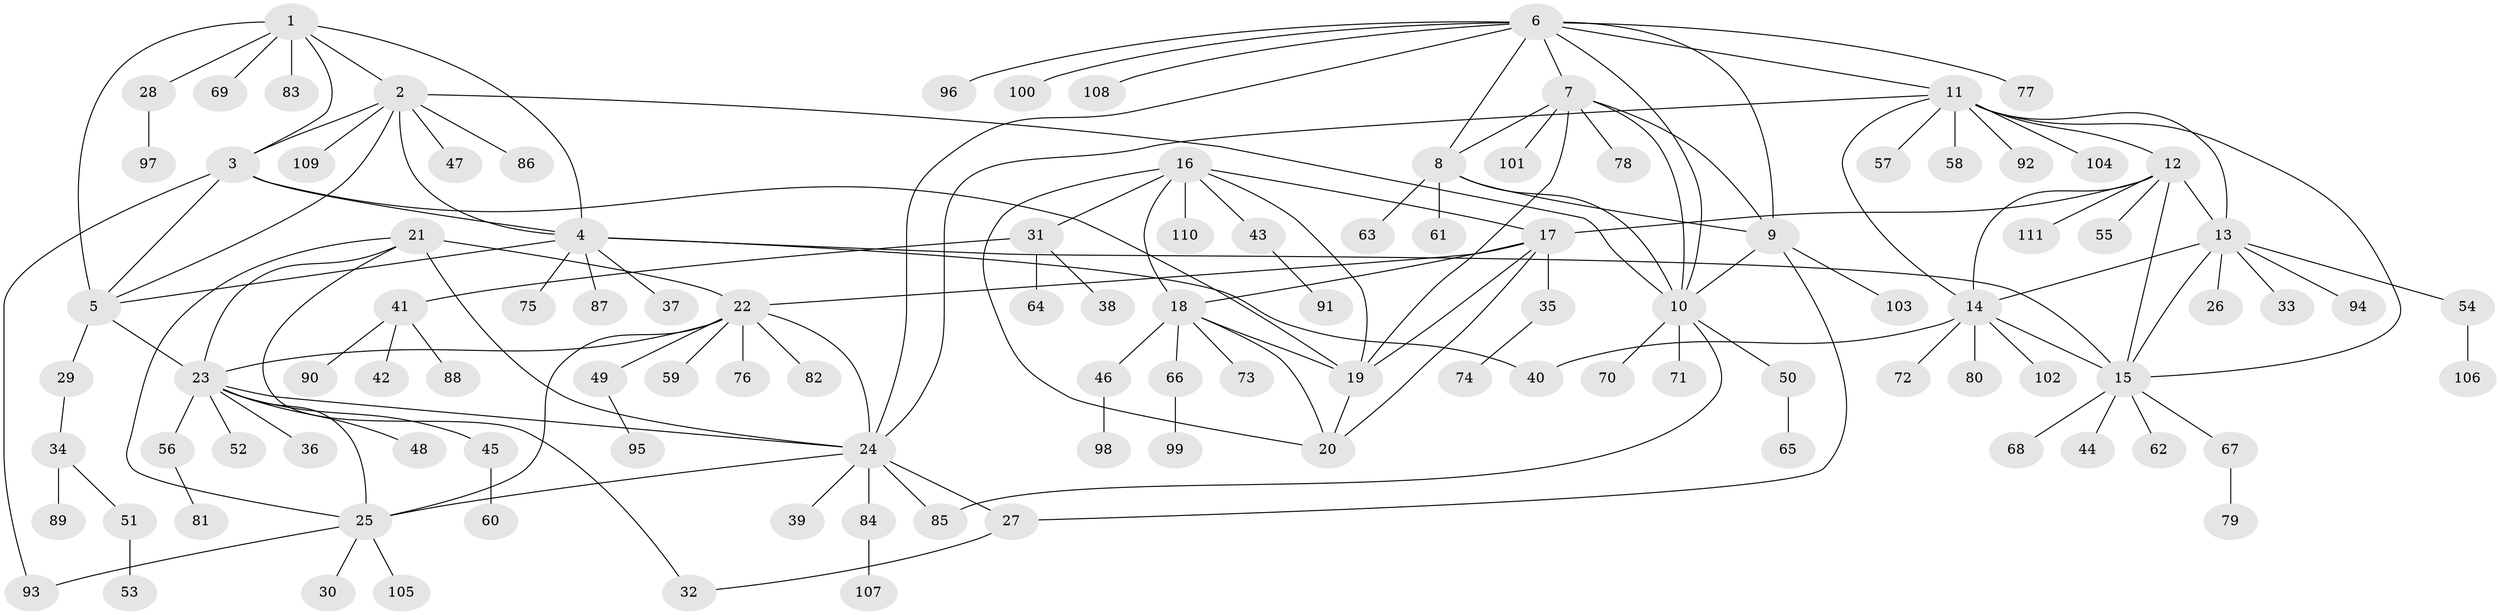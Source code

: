 // Generated by graph-tools (version 1.1) at 2025/26/03/09/25 03:26:47]
// undirected, 111 vertices, 151 edges
graph export_dot {
graph [start="1"]
  node [color=gray90,style=filled];
  1;
  2;
  3;
  4;
  5;
  6;
  7;
  8;
  9;
  10;
  11;
  12;
  13;
  14;
  15;
  16;
  17;
  18;
  19;
  20;
  21;
  22;
  23;
  24;
  25;
  26;
  27;
  28;
  29;
  30;
  31;
  32;
  33;
  34;
  35;
  36;
  37;
  38;
  39;
  40;
  41;
  42;
  43;
  44;
  45;
  46;
  47;
  48;
  49;
  50;
  51;
  52;
  53;
  54;
  55;
  56;
  57;
  58;
  59;
  60;
  61;
  62;
  63;
  64;
  65;
  66;
  67;
  68;
  69;
  70;
  71;
  72;
  73;
  74;
  75;
  76;
  77;
  78;
  79;
  80;
  81;
  82;
  83;
  84;
  85;
  86;
  87;
  88;
  89;
  90;
  91;
  92;
  93;
  94;
  95;
  96;
  97;
  98;
  99;
  100;
  101;
  102;
  103;
  104;
  105;
  106;
  107;
  108;
  109;
  110;
  111;
  1 -- 2;
  1 -- 3;
  1 -- 4;
  1 -- 5;
  1 -- 28;
  1 -- 69;
  1 -- 83;
  2 -- 3;
  2 -- 4;
  2 -- 5;
  2 -- 10;
  2 -- 47;
  2 -- 86;
  2 -- 109;
  3 -- 4;
  3 -- 5;
  3 -- 19;
  3 -- 93;
  4 -- 5;
  4 -- 15;
  4 -- 37;
  4 -- 40;
  4 -- 75;
  4 -- 87;
  5 -- 23;
  5 -- 29;
  6 -- 7;
  6 -- 8;
  6 -- 9;
  6 -- 10;
  6 -- 11;
  6 -- 24;
  6 -- 77;
  6 -- 96;
  6 -- 100;
  6 -- 108;
  7 -- 8;
  7 -- 9;
  7 -- 10;
  7 -- 19;
  7 -- 78;
  7 -- 101;
  8 -- 9;
  8 -- 10;
  8 -- 61;
  8 -- 63;
  9 -- 10;
  9 -- 27;
  9 -- 103;
  10 -- 50;
  10 -- 70;
  10 -- 71;
  10 -- 85;
  11 -- 12;
  11 -- 13;
  11 -- 14;
  11 -- 15;
  11 -- 24;
  11 -- 57;
  11 -- 58;
  11 -- 92;
  11 -- 104;
  12 -- 13;
  12 -- 14;
  12 -- 15;
  12 -- 17;
  12 -- 55;
  12 -- 111;
  13 -- 14;
  13 -- 15;
  13 -- 26;
  13 -- 33;
  13 -- 54;
  13 -- 94;
  14 -- 15;
  14 -- 40;
  14 -- 72;
  14 -- 80;
  14 -- 102;
  15 -- 44;
  15 -- 62;
  15 -- 67;
  15 -- 68;
  16 -- 17;
  16 -- 18;
  16 -- 19;
  16 -- 20;
  16 -- 31;
  16 -- 43;
  16 -- 110;
  17 -- 18;
  17 -- 19;
  17 -- 20;
  17 -- 22;
  17 -- 35;
  18 -- 19;
  18 -- 20;
  18 -- 46;
  18 -- 66;
  18 -- 73;
  19 -- 20;
  21 -- 22;
  21 -- 23;
  21 -- 24;
  21 -- 25;
  21 -- 32;
  22 -- 23;
  22 -- 24;
  22 -- 25;
  22 -- 49;
  22 -- 59;
  22 -- 76;
  22 -- 82;
  23 -- 24;
  23 -- 25;
  23 -- 36;
  23 -- 45;
  23 -- 48;
  23 -- 52;
  23 -- 56;
  24 -- 25;
  24 -- 27;
  24 -- 39;
  24 -- 84;
  24 -- 85;
  25 -- 30;
  25 -- 93;
  25 -- 105;
  27 -- 32;
  28 -- 97;
  29 -- 34;
  31 -- 38;
  31 -- 41;
  31 -- 64;
  34 -- 51;
  34 -- 89;
  35 -- 74;
  41 -- 42;
  41 -- 88;
  41 -- 90;
  43 -- 91;
  45 -- 60;
  46 -- 98;
  49 -- 95;
  50 -- 65;
  51 -- 53;
  54 -- 106;
  56 -- 81;
  66 -- 99;
  67 -- 79;
  84 -- 107;
}
